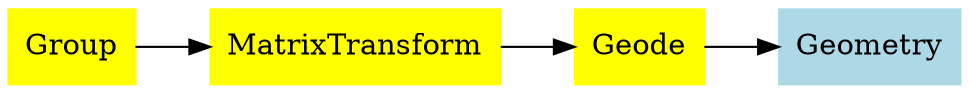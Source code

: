 digraph osg_scenegraph { rankdir = LR;
bgcolor=transparent;
0[shape="record" ,label="<top> Group" ,style="solid, filled" ,color="yellow" ,fillColor="black"]
1[shape="record" ,label="<top> MatrixTransform" ,style="solid, filled" ,color="yellow" ,fillColor="black"]
2[shape="record" ,label="<top> Geode" ,style="solid, filled" ,color="yellow" ,fillColor="black"]
3[shape="record" ,label="<top> Geometry" ,style="solid, filled" ,color="lightblue" ,fillColor="black"]
2:top -> 3:top [style=""];
1:top -> 2:top [style=""];
0:top -> 1:top [style=""];
}
